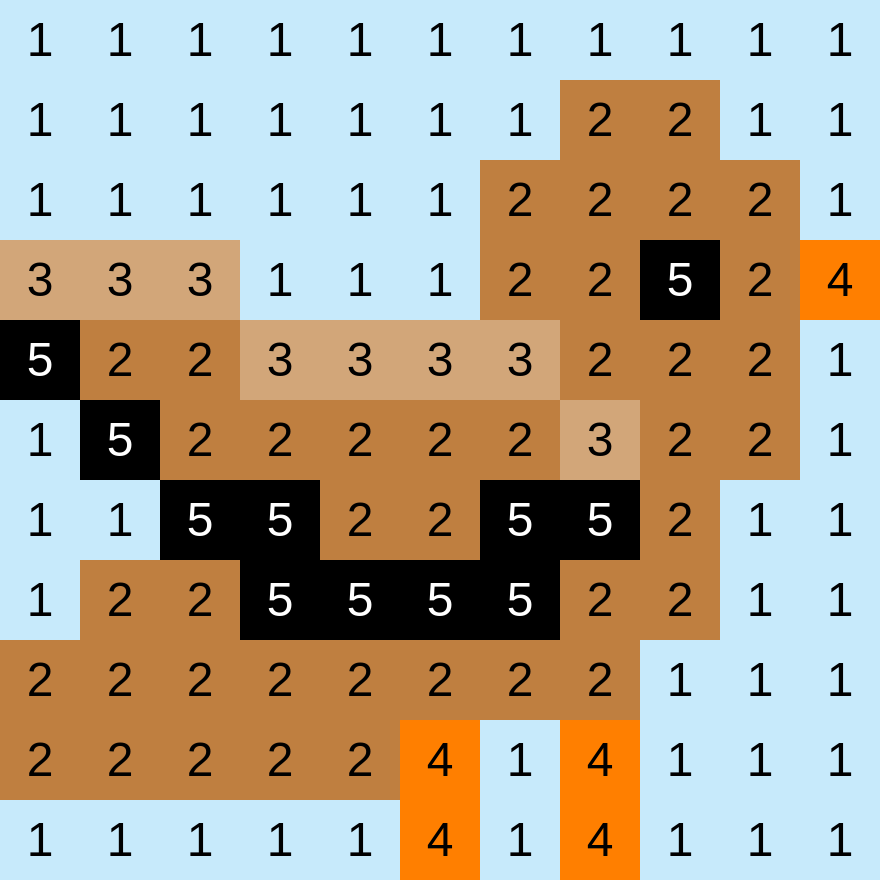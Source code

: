 <mxfile version="24.7.17">
  <diagram id="kj-T1o_AgSEZvzhv4TZD" name="Figure">
    <mxGraphModel dx="142" dy="796" grid="1" gridSize="10" guides="0" tooltips="1" connect="1" arrows="1" fold="1" page="1" pageScale="1" pageWidth="1100" pageHeight="850" math="0" shadow="0">
      <root>
        <mxCell id="0" />
        <mxCell id="1" parent="0" />
        <mxCell id="W86Jo-8nj4oamTTUEr1X-127" value="1" style="whiteSpace=wrap;html=1;aspect=fixed;fontSize=24;container=0;fillColor=#c7eafb;strokeColor=none;" parent="1" vertex="1">
          <mxGeometry x="1600" y="640" width="40" height="40" as="geometry" />
        </mxCell>
        <mxCell id="W86Jo-8nj4oamTTUEr1X-128" value="1" style="whiteSpace=wrap;html=1;aspect=fixed;fontSize=24;container=0;fillColor=#c7eafb;strokeColor=none;" parent="1" vertex="1">
          <mxGeometry x="1640" y="640" width="40" height="40" as="geometry" />
        </mxCell>
        <mxCell id="W86Jo-8nj4oamTTUEr1X-129" value="1" style="whiteSpace=wrap;html=1;aspect=fixed;fontSize=24;container=0;fillColor=#c7eafb;strokeColor=none;" parent="1" vertex="1">
          <mxGeometry x="1680" y="640" width="40" height="40" as="geometry" />
        </mxCell>
        <mxCell id="W86Jo-8nj4oamTTUEr1X-130" value="1" style="whiteSpace=wrap;html=1;aspect=fixed;fontSize=24;container=0;fillColor=#c7eafb;strokeColor=none;" parent="1" vertex="1">
          <mxGeometry x="1720" y="640" width="40" height="40" as="geometry" />
        </mxCell>
        <mxCell id="W86Jo-8nj4oamTTUEr1X-131" value="1" style="whiteSpace=wrap;html=1;aspect=fixed;fontSize=24;container=0;fillColor=#c7eafb;strokeColor=none;" parent="1" vertex="1">
          <mxGeometry x="1760" y="640" width="40" height="40" as="geometry" />
        </mxCell>
        <mxCell id="W86Jo-8nj4oamTTUEr1X-132" value="1" style="whiteSpace=wrap;html=1;aspect=fixed;fontSize=24;container=0;fillColor=#c7eafb;strokeColor=none;" parent="1" vertex="1">
          <mxGeometry x="1800" y="640" width="40" height="40" as="geometry" />
        </mxCell>
        <mxCell id="W86Jo-8nj4oamTTUEr1X-133" value="1" style="whiteSpace=wrap;html=1;aspect=fixed;fontSize=24;container=0;fillColor=#c7eafb;strokeColor=none;" parent="1" vertex="1">
          <mxGeometry x="1840" y="640" width="40" height="40" as="geometry" />
        </mxCell>
        <mxCell id="W86Jo-8nj4oamTTUEr1X-134" value="1" style="whiteSpace=wrap;html=1;aspect=fixed;fontSize=24;container=0;fillColor=#c7eafb;strokeColor=none;" parent="1" vertex="1">
          <mxGeometry x="1880" y="640" width="40" height="40" as="geometry" />
        </mxCell>
        <mxCell id="W86Jo-8nj4oamTTUEr1X-135" value="1" style="whiteSpace=wrap;html=1;aspect=fixed;fontSize=24;container=0;fillColor=#c7eafb;strokeColor=none;" parent="1" vertex="1">
          <mxGeometry x="1920" y="640" width="40" height="40" as="geometry" />
        </mxCell>
        <mxCell id="W86Jo-8nj4oamTTUEr1X-136" value="1" style="whiteSpace=wrap;html=1;aspect=fixed;fontSize=24;container=0;fillColor=#c7eafb;strokeColor=none;" parent="1" vertex="1">
          <mxGeometry x="1960" y="640" width="40" height="40" as="geometry" />
        </mxCell>
        <mxCell id="W86Jo-8nj4oamTTUEr1X-137" value="1" style="whiteSpace=wrap;html=1;aspect=fixed;fontSize=24;container=0;fillColor=#c7eafb;strokeColor=none;" parent="1" vertex="1">
          <mxGeometry x="2000" y="640" width="40" height="40" as="geometry" />
        </mxCell>
        <mxCell id="W86Jo-8nj4oamTTUEr1X-138" value="1" style="whiteSpace=wrap;html=1;aspect=fixed;fontSize=24;container=0;fillColor=#c7eafb;strokeColor=none;" parent="1" vertex="1">
          <mxGeometry x="1600" y="680" width="40" height="40" as="geometry" />
        </mxCell>
        <mxCell id="W86Jo-8nj4oamTTUEr1X-139" value="1" style="whiteSpace=wrap;html=1;aspect=fixed;fontSize=24;container=0;fillColor=#c7eafb;strokeColor=none;" parent="1" vertex="1">
          <mxGeometry x="1640" y="680" width="40" height="40" as="geometry" />
        </mxCell>
        <mxCell id="W86Jo-8nj4oamTTUEr1X-140" value="1" style="whiteSpace=wrap;html=1;aspect=fixed;fontSize=24;container=0;fillColor=#c7eafb;strokeColor=none;" parent="1" vertex="1">
          <mxGeometry x="1680" y="680" width="40" height="40" as="geometry" />
        </mxCell>
        <mxCell id="W86Jo-8nj4oamTTUEr1X-141" value="1" style="whiteSpace=wrap;html=1;aspect=fixed;fontSize=24;container=0;fillColor=#c7eafb;strokeColor=none;" parent="1" vertex="1">
          <mxGeometry x="1720" y="680" width="40" height="40" as="geometry" />
        </mxCell>
        <mxCell id="W86Jo-8nj4oamTTUEr1X-142" value="1" style="whiteSpace=wrap;html=1;aspect=fixed;fontSize=24;container=0;fillColor=#c7eafb;strokeColor=none;" parent="1" vertex="1">
          <mxGeometry x="1760" y="680" width="40" height="40" as="geometry" />
        </mxCell>
        <mxCell id="W86Jo-8nj4oamTTUEr1X-143" value="1" style="whiteSpace=wrap;html=1;aspect=fixed;fontSize=24;container=0;fillColor=#c7eafb;strokeColor=none;" parent="1" vertex="1">
          <mxGeometry x="1800" y="680" width="40" height="40" as="geometry" />
        </mxCell>
        <mxCell id="W86Jo-8nj4oamTTUEr1X-144" value="1" style="whiteSpace=wrap;html=1;aspect=fixed;fontSize=24;container=0;fillColor=#c7eafb;strokeColor=none;" parent="1" vertex="1">
          <mxGeometry x="1840" y="680" width="40" height="40" as="geometry" />
        </mxCell>
        <mxCell id="W86Jo-8nj4oamTTUEr1X-145" value="2" style="whiteSpace=wrap;html=1;aspect=fixed;fontSize=24;container=0;fillColor=#bf7f40;strokeColor=none;" parent="1" vertex="1">
          <mxGeometry x="1880" y="680" width="40" height="40" as="geometry" />
        </mxCell>
        <mxCell id="W86Jo-8nj4oamTTUEr1X-146" value="1" style="whiteSpace=wrap;html=1;aspect=fixed;fontSize=24;container=0;fillColor=#c7eafb;strokeColor=none;" parent="1" vertex="1">
          <mxGeometry x="1960" y="680" width="40" height="40" as="geometry" />
        </mxCell>
        <mxCell id="W86Jo-8nj4oamTTUEr1X-147" value="1" style="whiteSpace=wrap;html=1;aspect=fixed;fontSize=24;container=0;fillColor=#c7eafb;strokeColor=none;" parent="1" vertex="1">
          <mxGeometry x="2000" y="680" width="40" height="40" as="geometry" />
        </mxCell>
        <mxCell id="W86Jo-8nj4oamTTUEr1X-148" value="1" style="whiteSpace=wrap;html=1;aspect=fixed;fontSize=24;container=0;fillColor=#c7eafb;strokeColor=none;" parent="1" vertex="1">
          <mxGeometry x="1600" y="720" width="40" height="40" as="geometry" />
        </mxCell>
        <mxCell id="W86Jo-8nj4oamTTUEr1X-149" value="1" style="whiteSpace=wrap;html=1;aspect=fixed;fontSize=24;container=0;fillColor=#c7eafb;strokeColor=none;" parent="1" vertex="1">
          <mxGeometry x="1640" y="720" width="40" height="40" as="geometry" />
        </mxCell>
        <mxCell id="W86Jo-8nj4oamTTUEr1X-150" value="1" style="whiteSpace=wrap;html=1;aspect=fixed;fontSize=24;container=0;fillColor=#c7eafb;strokeColor=none;" parent="1" vertex="1">
          <mxGeometry x="1680" y="720" width="40" height="40" as="geometry" />
        </mxCell>
        <mxCell id="W86Jo-8nj4oamTTUEr1X-151" value="1" style="whiteSpace=wrap;html=1;aspect=fixed;fontSize=24;container=0;fillColor=#c7eafb;strokeColor=none;" parent="1" vertex="1">
          <mxGeometry x="1720" y="720" width="40" height="40" as="geometry" />
        </mxCell>
        <mxCell id="W86Jo-8nj4oamTTUEr1X-152" value="1" style="whiteSpace=wrap;html=1;aspect=fixed;fontSize=24;container=0;fillColor=#c7eafb;strokeColor=none;" parent="1" vertex="1">
          <mxGeometry x="1760" y="720" width="40" height="40" as="geometry" />
        </mxCell>
        <mxCell id="W86Jo-8nj4oamTTUEr1X-153" value="1" style="whiteSpace=wrap;html=1;aspect=fixed;fontSize=24;container=0;fillColor=#c7eafb;strokeColor=none;" parent="1" vertex="1">
          <mxGeometry x="1800" y="720" width="40" height="40" as="geometry" />
        </mxCell>
        <mxCell id="W86Jo-8nj4oamTTUEr1X-154" value="1" style="whiteSpace=wrap;html=1;aspect=fixed;fontSize=24;container=0;fillColor=#c7eafb;strokeColor=none;" parent="1" vertex="1">
          <mxGeometry x="2000" y="720" width="40" height="40" as="geometry" />
        </mxCell>
        <mxCell id="W86Jo-8nj4oamTTUEr1X-155" value="1" style="whiteSpace=wrap;html=1;aspect=fixed;fontSize=24;container=0;fillColor=#c7eafb;strokeColor=none;" parent="1" vertex="1">
          <mxGeometry x="1720" y="760" width="40" height="40" as="geometry" />
        </mxCell>
        <mxCell id="W86Jo-8nj4oamTTUEr1X-156" value="1" style="whiteSpace=wrap;html=1;aspect=fixed;fontSize=24;container=0;fillColor=#c7eafb;strokeColor=none;" parent="1" vertex="1">
          <mxGeometry x="1760" y="760" width="40" height="40" as="geometry" />
        </mxCell>
        <mxCell id="W86Jo-8nj4oamTTUEr1X-157" value="1" style="whiteSpace=wrap;html=1;aspect=fixed;fontSize=24;container=0;fillColor=#c7eafb;strokeColor=none;" parent="1" vertex="1">
          <mxGeometry x="1800" y="760" width="40" height="40" as="geometry" />
        </mxCell>
        <mxCell id="W86Jo-8nj4oamTTUEr1X-158" value="1" style="whiteSpace=wrap;html=1;aspect=fixed;fontSize=24;container=0;fillColor=#c7eafb;strokeColor=none;" parent="1" vertex="1">
          <mxGeometry x="2000" y="800" width="40" height="40" as="geometry" />
        </mxCell>
        <mxCell id="W86Jo-8nj4oamTTUEr1X-159" value="1" style="whiteSpace=wrap;html=1;aspect=fixed;fontSize=24;container=0;fillColor=#c7eafb;strokeColor=none;" parent="1" vertex="1">
          <mxGeometry x="1600" y="840" width="40" height="40" as="geometry" />
        </mxCell>
        <mxCell id="W86Jo-8nj4oamTTUEr1X-160" value="1" style="whiteSpace=wrap;html=1;aspect=fixed;fontSize=24;container=0;fillColor=#c7eafb;strokeColor=none;" parent="1" vertex="1">
          <mxGeometry x="2000" y="840" width="40" height="40" as="geometry" />
        </mxCell>
        <mxCell id="W86Jo-8nj4oamTTUEr1X-161" value="1" style="whiteSpace=wrap;html=1;aspect=fixed;fontSize=24;container=0;fillColor=#c7eafb;strokeColor=none;" parent="1" vertex="1">
          <mxGeometry x="1600" y="880" width="40" height="40" as="geometry" />
        </mxCell>
        <mxCell id="W86Jo-8nj4oamTTUEr1X-162" value="1" style="whiteSpace=wrap;html=1;aspect=fixed;fontSize=24;container=0;fillColor=#c7eafb;strokeColor=none;" parent="1" vertex="1">
          <mxGeometry x="1640" y="880" width="40" height="40" as="geometry" />
        </mxCell>
        <mxCell id="W86Jo-8nj4oamTTUEr1X-163" value="1" style="whiteSpace=wrap;html=1;aspect=fixed;fontSize=24;container=0;fillColor=#c7eafb;strokeColor=none;" parent="1" vertex="1">
          <mxGeometry x="1960" y="880" width="40" height="40" as="geometry" />
        </mxCell>
        <mxCell id="W86Jo-8nj4oamTTUEr1X-164" value="1" style="whiteSpace=wrap;html=1;aspect=fixed;fontSize=24;container=0;fillColor=#c7eafb;strokeColor=none;" parent="1" vertex="1">
          <mxGeometry x="2000" y="880" width="40" height="40" as="geometry" />
        </mxCell>
        <mxCell id="W86Jo-8nj4oamTTUEr1X-165" value="1" style="whiteSpace=wrap;html=1;aspect=fixed;fontSize=24;container=0;fillColor=#c7eafb;strokeColor=none;" parent="1" vertex="1">
          <mxGeometry x="1600" y="920" width="40" height="40" as="geometry" />
        </mxCell>
        <mxCell id="W86Jo-8nj4oamTTUEr1X-166" value="1" style="whiteSpace=wrap;html=1;aspect=fixed;fontSize=24;container=0;fillColor=#c7eafb;strokeColor=none;" parent="1" vertex="1">
          <mxGeometry x="1960" y="920" width="40" height="40" as="geometry" />
        </mxCell>
        <mxCell id="W86Jo-8nj4oamTTUEr1X-167" value="1" style="whiteSpace=wrap;html=1;aspect=fixed;fontSize=24;container=0;fillColor=#c7eafb;strokeColor=none;" parent="1" vertex="1">
          <mxGeometry x="2000" y="920" width="40" height="40" as="geometry" />
        </mxCell>
        <mxCell id="W86Jo-8nj4oamTTUEr1X-168" value="1" style="whiteSpace=wrap;html=1;aspect=fixed;fontSize=24;container=0;fillColor=#c7eafb;strokeColor=none;" parent="1" vertex="1">
          <mxGeometry x="1920" y="960" width="40" height="40" as="geometry" />
        </mxCell>
        <mxCell id="W86Jo-8nj4oamTTUEr1X-169" value="1" style="whiteSpace=wrap;html=1;aspect=fixed;fontSize=24;container=0;fillColor=#c7eafb;strokeColor=none;" parent="1" vertex="1">
          <mxGeometry x="1960" y="960" width="40" height="40" as="geometry" />
        </mxCell>
        <mxCell id="W86Jo-8nj4oamTTUEr1X-170" value="1" style="whiteSpace=wrap;html=1;aspect=fixed;fontSize=24;container=0;fillColor=#c7eafb;strokeColor=none;" parent="1" vertex="1">
          <mxGeometry x="2000" y="960" width="40" height="40" as="geometry" />
        </mxCell>
        <mxCell id="W86Jo-8nj4oamTTUEr1X-171" value="1" style="whiteSpace=wrap;html=1;aspect=fixed;fontSize=24;container=0;fillColor=#c7eafb;strokeColor=none;" parent="1" vertex="1">
          <mxGeometry x="1840" y="1000" width="40" height="40" as="geometry" />
        </mxCell>
        <mxCell id="W86Jo-8nj4oamTTUEr1X-172" value="1" style="whiteSpace=wrap;html=1;aspect=fixed;fontSize=24;container=0;fillColor=#c7eafb;strokeColor=none;" parent="1" vertex="1">
          <mxGeometry x="1920" y="1000" width="40" height="40" as="geometry" />
        </mxCell>
        <mxCell id="W86Jo-8nj4oamTTUEr1X-173" value="1" style="whiteSpace=wrap;html=1;aspect=fixed;fontSize=24;container=0;fillColor=#c7eafb;strokeColor=none;" parent="1" vertex="1">
          <mxGeometry x="1960" y="1000" width="40" height="40" as="geometry" />
        </mxCell>
        <mxCell id="W86Jo-8nj4oamTTUEr1X-174" value="1" style="whiteSpace=wrap;html=1;aspect=fixed;fontSize=24;container=0;fillColor=#c7eafb;strokeColor=none;" parent="1" vertex="1">
          <mxGeometry x="2000" y="1000" width="40" height="40" as="geometry" />
        </mxCell>
        <mxCell id="W86Jo-8nj4oamTTUEr1X-175" value="1" style="whiteSpace=wrap;html=1;aspect=fixed;fontSize=24;container=0;fillColor=#c7eafb;strokeColor=none;" parent="1" vertex="1">
          <mxGeometry x="1600" y="1040" width="40" height="40" as="geometry" />
        </mxCell>
        <mxCell id="W86Jo-8nj4oamTTUEr1X-176" value="1" style="whiteSpace=wrap;html=1;aspect=fixed;fontSize=24;container=0;fillColor=#c7eafb;strokeColor=none;" parent="1" vertex="1">
          <mxGeometry x="1640" y="1040" width="40" height="40" as="geometry" />
        </mxCell>
        <mxCell id="W86Jo-8nj4oamTTUEr1X-177" value="1" style="whiteSpace=wrap;html=1;aspect=fixed;fontSize=24;container=0;fillColor=#c7eafb;strokeColor=none;" parent="1" vertex="1">
          <mxGeometry x="1680" y="1040" width="40" height="40" as="geometry" />
        </mxCell>
        <mxCell id="W86Jo-8nj4oamTTUEr1X-178" value="1" style="whiteSpace=wrap;html=1;aspect=fixed;fontSize=24;container=0;fillColor=#c7eafb;strokeColor=none;" parent="1" vertex="1">
          <mxGeometry x="1720" y="1040" width="40" height="40" as="geometry" />
        </mxCell>
        <mxCell id="W86Jo-8nj4oamTTUEr1X-179" value="1" style="whiteSpace=wrap;html=1;aspect=fixed;fontSize=24;container=0;fillColor=#c7eafb;strokeColor=none;" parent="1" vertex="1">
          <mxGeometry x="1760" y="1040" width="40" height="40" as="geometry" />
        </mxCell>
        <mxCell id="W86Jo-8nj4oamTTUEr1X-180" value="1" style="whiteSpace=wrap;html=1;aspect=fixed;fontSize=24;container=0;fillColor=#c7eafb;strokeColor=none;" parent="1" vertex="1">
          <mxGeometry x="1840" y="1040" width="40" height="40" as="geometry" />
        </mxCell>
        <mxCell id="W86Jo-8nj4oamTTUEr1X-181" value="1" style="whiteSpace=wrap;html=1;aspect=fixed;fontSize=24;container=0;fillColor=#c7eafb;strokeColor=none;" parent="1" vertex="1">
          <mxGeometry x="1920" y="1040" width="40" height="40" as="geometry" />
        </mxCell>
        <mxCell id="W86Jo-8nj4oamTTUEr1X-182" value="1" style="whiteSpace=wrap;html=1;aspect=fixed;fontSize=24;container=0;fillColor=#c7eafb;strokeColor=none;" parent="1" vertex="1">
          <mxGeometry x="1960" y="1040" width="40" height="40" as="geometry" />
        </mxCell>
        <mxCell id="W86Jo-8nj4oamTTUEr1X-183" value="1" style="whiteSpace=wrap;html=1;aspect=fixed;fontSize=24;container=0;fillColor=#c7eafb;strokeColor=none;" parent="1" vertex="1">
          <mxGeometry x="2000" y="1040" width="40" height="40" as="geometry" />
        </mxCell>
        <mxCell id="W86Jo-8nj4oamTTUEr1X-184" value="2" style="whiteSpace=wrap;html=1;aspect=fixed;fontSize=24;container=0;fillColor=#bf7f40;strokeColor=none;" parent="1" vertex="1">
          <mxGeometry x="1920" y="680" width="40" height="40" as="geometry" />
        </mxCell>
        <mxCell id="W86Jo-8nj4oamTTUEr1X-185" value="2" style="whiteSpace=wrap;html=1;aspect=fixed;fontSize=24;container=0;fillColor=#bf7f40;strokeColor=none;" parent="1" vertex="1">
          <mxGeometry x="1840" y="720" width="40" height="40" as="geometry" />
        </mxCell>
        <mxCell id="W86Jo-8nj4oamTTUEr1X-186" value="2" style="whiteSpace=wrap;html=1;aspect=fixed;fontSize=24;container=0;fillColor=#bf7f40;strokeColor=none;" parent="1" vertex="1">
          <mxGeometry x="1880" y="720" width="40" height="40" as="geometry" />
        </mxCell>
        <mxCell id="W86Jo-8nj4oamTTUEr1X-187" value="2" style="whiteSpace=wrap;html=1;aspect=fixed;fontSize=24;container=0;fillColor=#bf7f40;strokeColor=none;" parent="1" vertex="1">
          <mxGeometry x="1920" y="720" width="40" height="40" as="geometry" />
        </mxCell>
        <mxCell id="W86Jo-8nj4oamTTUEr1X-188" value="2" style="whiteSpace=wrap;html=1;aspect=fixed;fontSize=24;container=0;fillColor=#bf7f40;strokeColor=none;" parent="1" vertex="1">
          <mxGeometry x="1960" y="720" width="40" height="40" as="geometry" />
        </mxCell>
        <mxCell id="W86Jo-8nj4oamTTUEr1X-189" value="2" style="whiteSpace=wrap;html=1;aspect=fixed;fontSize=24;container=0;fillColor=#bf7f40;strokeColor=none;" parent="1" vertex="1">
          <mxGeometry x="1840" y="760" width="40" height="40" as="geometry" />
        </mxCell>
        <mxCell id="W86Jo-8nj4oamTTUEr1X-190" value="2" style="whiteSpace=wrap;html=1;aspect=fixed;fontSize=24;container=0;fillColor=#bf7f40;strokeColor=none;" parent="1" vertex="1">
          <mxGeometry x="1880" y="760" width="40" height="40" as="geometry" />
        </mxCell>
        <mxCell id="W86Jo-8nj4oamTTUEr1X-191" value="5" style="whiteSpace=wrap;html=1;aspect=fixed;fontSize=24;container=0;fillColor=#000000;gradientColor=none;fontColor=#FFFFFF;strokeColor=none;" parent="1" vertex="1">
          <mxGeometry x="1920" y="760" width="40" height="40" as="geometry" />
        </mxCell>
        <mxCell id="W86Jo-8nj4oamTTUEr1X-192" value="2" style="whiteSpace=wrap;html=1;aspect=fixed;fontSize=24;container=0;fillColor=#bf7f40;strokeColor=none;" parent="1" vertex="1">
          <mxGeometry x="1960" y="760" width="40" height="40" as="geometry" />
        </mxCell>
        <mxCell id="W86Jo-8nj4oamTTUEr1X-193" value="4" style="whiteSpace=wrap;html=1;aspect=fixed;fontSize=24;container=0;fillColor=#ff7f00;strokeColor=none;" parent="1" vertex="1">
          <mxGeometry x="2000" y="760" width="40" height="40" as="geometry" />
        </mxCell>
        <mxCell id="W86Jo-8nj4oamTTUEr1X-194" value="4" style="whiteSpace=wrap;html=1;aspect=fixed;fontSize=24;container=0;fillColor=#ff7f00;strokeColor=none;" parent="1" vertex="1">
          <mxGeometry x="1880" y="1000" width="40" height="40" as="geometry" />
        </mxCell>
        <mxCell id="W86Jo-8nj4oamTTUEr1X-195" value="4" style="whiteSpace=wrap;html=1;aspect=fixed;fontSize=24;container=0;fillColor=#ff7f00;strokeColor=none;" parent="1" vertex="1">
          <mxGeometry x="1880" y="1040" width="40" height="40" as="geometry" />
        </mxCell>
        <mxCell id="W86Jo-8nj4oamTTUEr1X-196" value="4" style="whiteSpace=wrap;html=1;aspect=fixed;fontSize=24;container=0;fillColor=#ff7f00;strokeColor=none;" parent="1" vertex="1">
          <mxGeometry x="1800" y="1040" width="40" height="40" as="geometry" />
        </mxCell>
        <mxCell id="W86Jo-8nj4oamTTUEr1X-197" value="4" style="whiteSpace=wrap;html=1;aspect=fixed;fontSize=24;container=0;fillColor=#ff7f00;strokeColor=none;" parent="1" vertex="1">
          <mxGeometry x="1800" y="1000" width="40" height="40" as="geometry" />
        </mxCell>
        <mxCell id="W86Jo-8nj4oamTTUEr1X-198" value="3" style="whiteSpace=wrap;html=1;aspect=fixed;fontSize=24;container=0;fillColor=#d2a679;strokeColor=none;" parent="1" vertex="1">
          <mxGeometry x="1840" y="800" width="40" height="40" as="geometry" />
        </mxCell>
        <mxCell id="W86Jo-8nj4oamTTUEr1X-199" value="3" style="whiteSpace=wrap;html=1;aspect=fixed;fontSize=24;container=0;fillColor=#d2a679;strokeColor=none;" parent="1" vertex="1">
          <mxGeometry x="1800" y="800" width="40" height="40" as="geometry" />
        </mxCell>
        <mxCell id="W86Jo-8nj4oamTTUEr1X-200" value="3" style="whiteSpace=wrap;html=1;aspect=fixed;fontSize=24;container=0;fillColor=#d2a679;strokeColor=none;" parent="1" vertex="1">
          <mxGeometry x="1760" y="800" width="40" height="40" as="geometry" />
        </mxCell>
        <mxCell id="W86Jo-8nj4oamTTUEr1X-201" value="3" style="whiteSpace=wrap;html=1;aspect=fixed;fontSize=24;container=0;fillColor=#d2a679;strokeColor=none;" parent="1" vertex="1">
          <mxGeometry x="1720" y="800" width="40" height="40" as="geometry" />
        </mxCell>
        <mxCell id="W86Jo-8nj4oamTTUEr1X-202" value="3" style="whiteSpace=wrap;html=1;aspect=fixed;fontSize=24;container=0;fillColor=#d2a679;strokeColor=none;" parent="1" vertex="1">
          <mxGeometry x="1680" y="760" width="40" height="40" as="geometry" />
        </mxCell>
        <mxCell id="W86Jo-8nj4oamTTUEr1X-203" value="3" style="whiteSpace=wrap;html=1;aspect=fixed;fontSize=24;container=0;fillColor=#d2a679;strokeColor=none;" parent="1" vertex="1">
          <mxGeometry x="1640" y="760" width="40" height="40" as="geometry" />
        </mxCell>
        <mxCell id="W86Jo-8nj4oamTTUEr1X-204" value="3" style="whiteSpace=wrap;html=1;aspect=fixed;fontSize=24;container=0;fillColor=#d2a679;strokeColor=none;" parent="1" vertex="1">
          <mxGeometry x="1600" y="760" width="40" height="40" as="geometry" />
        </mxCell>
        <mxCell id="W86Jo-8nj4oamTTUEr1X-205" value="2" style="whiteSpace=wrap;html=1;aspect=fixed;fontSize=24;container=0;fillColor=#bf7f40;strokeColor=none;" parent="1" vertex="1">
          <mxGeometry x="1880" y="800" width="40" height="40" as="geometry" />
        </mxCell>
        <mxCell id="W86Jo-8nj4oamTTUEr1X-206" value="2" style="whiteSpace=wrap;html=1;aspect=fixed;fontSize=24;container=0;fillColor=#bf7f40;strokeColor=none;" parent="1" vertex="1">
          <mxGeometry x="1920" y="800" width="40" height="40" as="geometry" />
        </mxCell>
        <mxCell id="W86Jo-8nj4oamTTUEr1X-207" value="2" style="whiteSpace=wrap;html=1;aspect=fixed;fontSize=24;container=0;fillColor=#bf7f40;strokeColor=none;" parent="1" vertex="1">
          <mxGeometry x="1960" y="800" width="40" height="40" as="geometry" />
        </mxCell>
        <mxCell id="W86Jo-8nj4oamTTUEr1X-208" value="3" style="whiteSpace=wrap;html=1;aspect=fixed;fontSize=24;container=0;fillColor=#d2a679;strokeColor=none;" parent="1" vertex="1">
          <mxGeometry x="1880" y="840" width="40" height="40" as="geometry" />
        </mxCell>
        <mxCell id="W86Jo-8nj4oamTTUEr1X-209" value="5" style="whiteSpace=wrap;html=1;aspect=fixed;fontSize=24;container=0;fillColor=#000000;gradientColor=none;fontColor=#FFFFFF;strokeColor=none;" parent="1" vertex="1">
          <mxGeometry x="1880" y="880" width="40" height="40" as="geometry" />
        </mxCell>
        <mxCell id="W86Jo-8nj4oamTTUEr1X-210" value="5" style="whiteSpace=wrap;html=1;aspect=fixed;fontSize=24;container=0;fillColor=#000000;gradientColor=none;fontColor=#FFFFFF;strokeColor=none;" parent="1" vertex="1">
          <mxGeometry x="1840" y="880" width="40" height="40" as="geometry" />
        </mxCell>
        <mxCell id="W86Jo-8nj4oamTTUEr1X-211" value="5" style="whiteSpace=wrap;html=1;aspect=fixed;fontSize=24;container=0;fillColor=#000000;gradientColor=none;fontColor=#FFFFFF;strokeColor=none;" parent="1" vertex="1">
          <mxGeometry x="1840" y="920" width="40" height="40" as="geometry" />
        </mxCell>
        <mxCell id="W86Jo-8nj4oamTTUEr1X-212" value="5" style="whiteSpace=wrap;html=1;aspect=fixed;fontSize=24;container=0;fillColor=#000000;gradientColor=none;fontColor=#FFFFFF;strokeColor=none;" parent="1" vertex="1">
          <mxGeometry x="1800" y="920" width="40" height="40" as="geometry" />
        </mxCell>
        <mxCell id="W86Jo-8nj4oamTTUEr1X-213" value="5" style="whiteSpace=wrap;html=1;aspect=fixed;fontSize=24;container=0;fillColor=#000000;gradientColor=none;fontColor=#FFFFFF;strokeColor=none;" parent="1" vertex="1">
          <mxGeometry x="1760" y="920" width="40" height="40" as="geometry" />
        </mxCell>
        <mxCell id="W86Jo-8nj4oamTTUEr1X-214" value="5" style="whiteSpace=wrap;html=1;aspect=fixed;fontSize=24;container=0;fillColor=#000000;gradientColor=none;fontColor=#FFFFFF;strokeColor=none;" parent="1" vertex="1">
          <mxGeometry x="1720" y="920" width="40" height="40" as="geometry" />
        </mxCell>
        <mxCell id="W86Jo-8nj4oamTTUEr1X-215" value="5" style="whiteSpace=wrap;html=1;aspect=fixed;fontSize=24;container=0;fillColor=#000000;gradientColor=none;fontColor=#FFFFFF;strokeColor=none;" parent="1" vertex="1">
          <mxGeometry x="1720" y="880" width="40" height="40" as="geometry" />
        </mxCell>
        <mxCell id="W86Jo-8nj4oamTTUEr1X-216" value="5" style="whiteSpace=wrap;html=1;aspect=fixed;fontSize=24;container=0;fillColor=#000000;gradientColor=none;fontColor=#FFFFFF;strokeColor=none;" parent="1" vertex="1">
          <mxGeometry x="1680" y="880" width="40" height="40" as="geometry" />
        </mxCell>
        <mxCell id="W86Jo-8nj4oamTTUEr1X-217" value="5" style="whiteSpace=wrap;html=1;aspect=fixed;fontSize=24;container=0;fillColor=#000000;gradientColor=none;fontColor=#FFFFFF;strokeColor=none;" parent="1" vertex="1">
          <mxGeometry x="1600" y="800" width="40" height="40" as="geometry" />
        </mxCell>
        <mxCell id="W86Jo-8nj4oamTTUEr1X-218" value="5" style="whiteSpace=wrap;html=1;aspect=fixed;fontSize=24;container=0;fillColor=#000000;gradientColor=none;fontColor=#FFFFFF;strokeColor=none;" parent="1" vertex="1">
          <mxGeometry x="1640" y="840" width="40" height="40" as="geometry" />
        </mxCell>
        <mxCell id="W86Jo-8nj4oamTTUEr1X-219" value="2" style="whiteSpace=wrap;html=1;aspect=fixed;fontSize=24;container=0;fillColor=#bf7f40;strokeColor=none;" parent="1" vertex="1">
          <mxGeometry x="1640" y="800" width="40" height="40" as="geometry" />
        </mxCell>
        <mxCell id="W86Jo-8nj4oamTTUEr1X-220" value="2" style="whiteSpace=wrap;html=1;aspect=fixed;fontSize=24;container=0;fillColor=#bf7f40;strokeColor=none;" parent="1" vertex="1">
          <mxGeometry x="1680" y="800" width="40" height="40" as="geometry" />
        </mxCell>
        <mxCell id="W86Jo-8nj4oamTTUEr1X-221" value="2" style="whiteSpace=wrap;html=1;aspect=fixed;fontSize=24;container=0;fillColor=#bf7f40;strokeColor=none;" parent="1" vertex="1">
          <mxGeometry x="1680" y="840" width="40" height="40" as="geometry" />
        </mxCell>
        <mxCell id="W86Jo-8nj4oamTTUEr1X-222" value="2" style="whiteSpace=wrap;html=1;aspect=fixed;fontSize=24;container=0;fillColor=#bf7f40;strokeColor=none;" parent="1" vertex="1">
          <mxGeometry x="1720" y="840" width="40" height="40" as="geometry" />
        </mxCell>
        <mxCell id="W86Jo-8nj4oamTTUEr1X-223" value="2" style="whiteSpace=wrap;html=1;aspect=fixed;fontSize=24;container=0;fillColor=#bf7f40;strokeColor=none;" parent="1" vertex="1">
          <mxGeometry x="1760" y="840" width="40" height="40" as="geometry" />
        </mxCell>
        <mxCell id="W86Jo-8nj4oamTTUEr1X-224" value="2" style="whiteSpace=wrap;html=1;aspect=fixed;fontSize=24;container=0;fillColor=#bf7f40;strokeColor=none;" parent="1" vertex="1">
          <mxGeometry x="1800" y="840" width="40" height="40" as="geometry" />
        </mxCell>
        <mxCell id="W86Jo-8nj4oamTTUEr1X-225" value="2" style="whiteSpace=wrap;html=1;aspect=fixed;fontSize=24;container=0;fillColor=#bf7f40;strokeColor=none;" parent="1" vertex="1">
          <mxGeometry x="1760" y="880" width="40" height="40" as="geometry" />
        </mxCell>
        <mxCell id="W86Jo-8nj4oamTTUEr1X-226" value="2" style="whiteSpace=wrap;html=1;aspect=fixed;fontSize=24;container=0;fillColor=#bf7f40;strokeColor=none;" parent="1" vertex="1">
          <mxGeometry x="1800" y="880" width="40" height="40" as="geometry" />
        </mxCell>
        <mxCell id="W86Jo-8nj4oamTTUEr1X-227" value="2" style="whiteSpace=wrap;html=1;aspect=fixed;fontSize=24;container=0;fillColor=#bf7f40;strokeColor=none;" parent="1" vertex="1">
          <mxGeometry x="1840" y="840" width="40" height="40" as="geometry" />
        </mxCell>
        <mxCell id="W86Jo-8nj4oamTTUEr1X-228" value="2" style="whiteSpace=wrap;html=1;aspect=fixed;fontSize=24;container=0;fillColor=#bf7f40;strokeColor=none;" parent="1" vertex="1">
          <mxGeometry x="1920" y="840" width="40" height="40" as="geometry" />
        </mxCell>
        <mxCell id="W86Jo-8nj4oamTTUEr1X-229" value="2" style="whiteSpace=wrap;html=1;aspect=fixed;fontSize=24;container=0;fillColor=#bf7f40;strokeColor=none;" parent="1" vertex="1">
          <mxGeometry x="1960" y="840" width="40" height="40" as="geometry" />
        </mxCell>
        <mxCell id="W86Jo-8nj4oamTTUEr1X-230" value="2" style="whiteSpace=wrap;html=1;aspect=fixed;fontSize=24;container=0;fillColor=#bf7f40;strokeColor=none;" parent="1" vertex="1">
          <mxGeometry x="1920" y="880" width="40" height="40" as="geometry" />
        </mxCell>
        <mxCell id="W86Jo-8nj4oamTTUEr1X-231" value="2" style="whiteSpace=wrap;html=1;aspect=fixed;fontSize=24;container=0;fillColor=#bf7f40;strokeColor=none;" parent="1" vertex="1">
          <mxGeometry x="1920" y="920" width="40" height="40" as="geometry" />
        </mxCell>
        <mxCell id="W86Jo-8nj4oamTTUEr1X-232" value="2" style="whiteSpace=wrap;html=1;aspect=fixed;fontSize=24;container=0;fillColor=#bf7f40;strokeColor=none;" parent="1" vertex="1">
          <mxGeometry x="1880" y="920" width="40" height="40" as="geometry" />
        </mxCell>
        <mxCell id="W86Jo-8nj4oamTTUEr1X-233" value="2" style="whiteSpace=wrap;html=1;aspect=fixed;fontSize=24;container=0;fillColor=#bf7f40;strokeColor=none;" parent="1" vertex="1">
          <mxGeometry x="1880" y="960" width="40" height="40" as="geometry" />
        </mxCell>
        <mxCell id="W86Jo-8nj4oamTTUEr1X-234" value="2" style="whiteSpace=wrap;html=1;aspect=fixed;fontSize=24;container=0;fillColor=#bf7f40;strokeColor=none;" parent="1" vertex="1">
          <mxGeometry x="1680" y="960" width="40" height="40" as="geometry" />
        </mxCell>
        <mxCell id="W86Jo-8nj4oamTTUEr1X-235" value="2" style="whiteSpace=wrap;html=1;aspect=fixed;fontSize=24;container=0;fillColor=#bf7f40;strokeColor=none;" parent="1" vertex="1">
          <mxGeometry x="1720" y="960" width="40" height="40" as="geometry" />
        </mxCell>
        <mxCell id="W86Jo-8nj4oamTTUEr1X-236" value="2" style="whiteSpace=wrap;html=1;aspect=fixed;fontSize=24;container=0;fillColor=#bf7f40;strokeColor=none;" parent="1" vertex="1">
          <mxGeometry x="1760" y="960" width="40" height="40" as="geometry" />
        </mxCell>
        <mxCell id="W86Jo-8nj4oamTTUEr1X-237" value="2" style="whiteSpace=wrap;html=1;aspect=fixed;fontSize=24;container=0;fillColor=#bf7f40;strokeColor=none;" parent="1" vertex="1">
          <mxGeometry x="1800" y="960" width="40" height="40" as="geometry" />
        </mxCell>
        <mxCell id="W86Jo-8nj4oamTTUEr1X-238" value="2" style="whiteSpace=wrap;html=1;aspect=fixed;fontSize=24;container=0;fillColor=#bf7f40;strokeColor=none;" parent="1" vertex="1">
          <mxGeometry x="1840" y="960" width="40" height="40" as="geometry" />
        </mxCell>
        <mxCell id="W86Jo-8nj4oamTTUEr1X-239" value="2" style="whiteSpace=wrap;html=1;aspect=fixed;fontSize=24;container=0;fillColor=#bf7f40;strokeColor=none;" parent="1" vertex="1">
          <mxGeometry x="1600" y="1000" width="40" height="40" as="geometry" />
        </mxCell>
        <mxCell id="W86Jo-8nj4oamTTUEr1X-240" value="2" style="whiteSpace=wrap;html=1;aspect=fixed;fontSize=24;container=0;fillColor=#bf7f40;strokeColor=none;" parent="1" vertex="1">
          <mxGeometry x="1640" y="1000" width="40" height="40" as="geometry" />
        </mxCell>
        <mxCell id="W86Jo-8nj4oamTTUEr1X-241" value="2" style="whiteSpace=wrap;html=1;aspect=fixed;fontSize=24;container=0;fillColor=#bf7f40;strokeColor=none;" parent="1" vertex="1">
          <mxGeometry x="1680" y="1000" width="40" height="40" as="geometry" />
        </mxCell>
        <mxCell id="W86Jo-8nj4oamTTUEr1X-242" value="2" style="whiteSpace=wrap;html=1;aspect=fixed;fontSize=24;container=0;fillColor=#bf7f40;strokeColor=none;" parent="1" vertex="1">
          <mxGeometry x="1720" y="1000" width="40" height="40" as="geometry" />
        </mxCell>
        <mxCell id="W86Jo-8nj4oamTTUEr1X-243" value="2" style="whiteSpace=wrap;html=1;aspect=fixed;fontSize=24;container=0;fillColor=#bf7f40;strokeColor=none;" parent="1" vertex="1">
          <mxGeometry x="1760" y="1000" width="40" height="40" as="geometry" />
        </mxCell>
        <mxCell id="W86Jo-8nj4oamTTUEr1X-244" value="2" style="whiteSpace=wrap;html=1;aspect=fixed;fontSize=24;container=0;fillColor=#bf7f40;strokeColor=none;" parent="1" vertex="1">
          <mxGeometry x="1640" y="920" width="40" height="40" as="geometry" />
        </mxCell>
        <mxCell id="W86Jo-8nj4oamTTUEr1X-245" value="2" style="whiteSpace=wrap;html=1;aspect=fixed;fontSize=24;container=0;fillColor=#bf7f40;strokeColor=none;" parent="1" vertex="1">
          <mxGeometry x="1680" y="920" width="40" height="40" as="geometry" />
        </mxCell>
        <mxCell id="W86Jo-8nj4oamTTUEr1X-246" value="2" style="whiteSpace=wrap;html=1;aspect=fixed;fontSize=24;container=0;fillColor=#bf7f40;strokeColor=none;" parent="1" vertex="1">
          <mxGeometry x="1600" y="960" width="40" height="40" as="geometry" />
        </mxCell>
        <mxCell id="W86Jo-8nj4oamTTUEr1X-247" value="2" style="whiteSpace=wrap;html=1;aspect=fixed;fontSize=24;container=0;fillColor=#bf7f40;strokeColor=none;" parent="1" vertex="1">
          <mxGeometry x="1640" y="960" width="40" height="40" as="geometry" />
        </mxCell>
      </root>
    </mxGraphModel>
  </diagram>
</mxfile>
